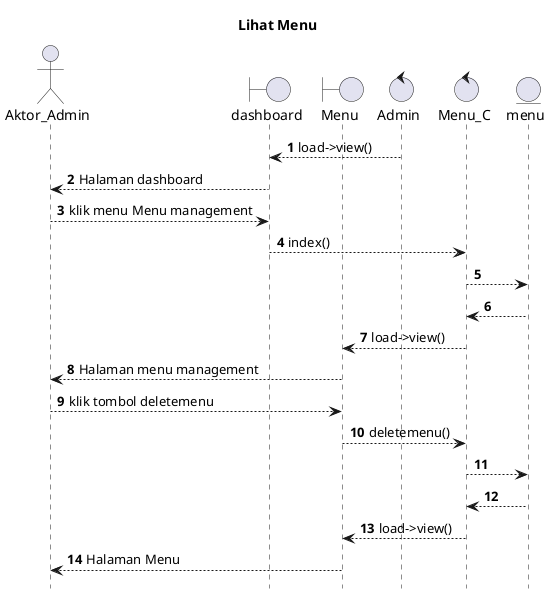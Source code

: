 @startuml

autonumber
hide footbox
title Lihat Menu

Actor Aktor_Admin
boundary dashboard
boundary Menu
control Admin
control Menu_C
Entity menu

Admin --> dashboard: load->view()
dashboard --> Aktor_Admin: Halaman dashboard
Aktor_Admin --> dashboard: klik menu Menu management
dashboard --> Menu_C: index()
Menu_C --> menu:
    
    menu --> Menu_C:
    Menu_C --> Menu: load->view()
    Menu --> Aktor_Admin: Halaman menu management

Aktor_Admin --> Menu: klik tombol deletemenu
Menu --> Menu_C: deletemenu()
Menu_C --> menu:
  
    menu --> Menu_C:
    Menu_C --> Menu: load->view()
    Menu --> Aktor_Admin: Halaman Menu

@enduml